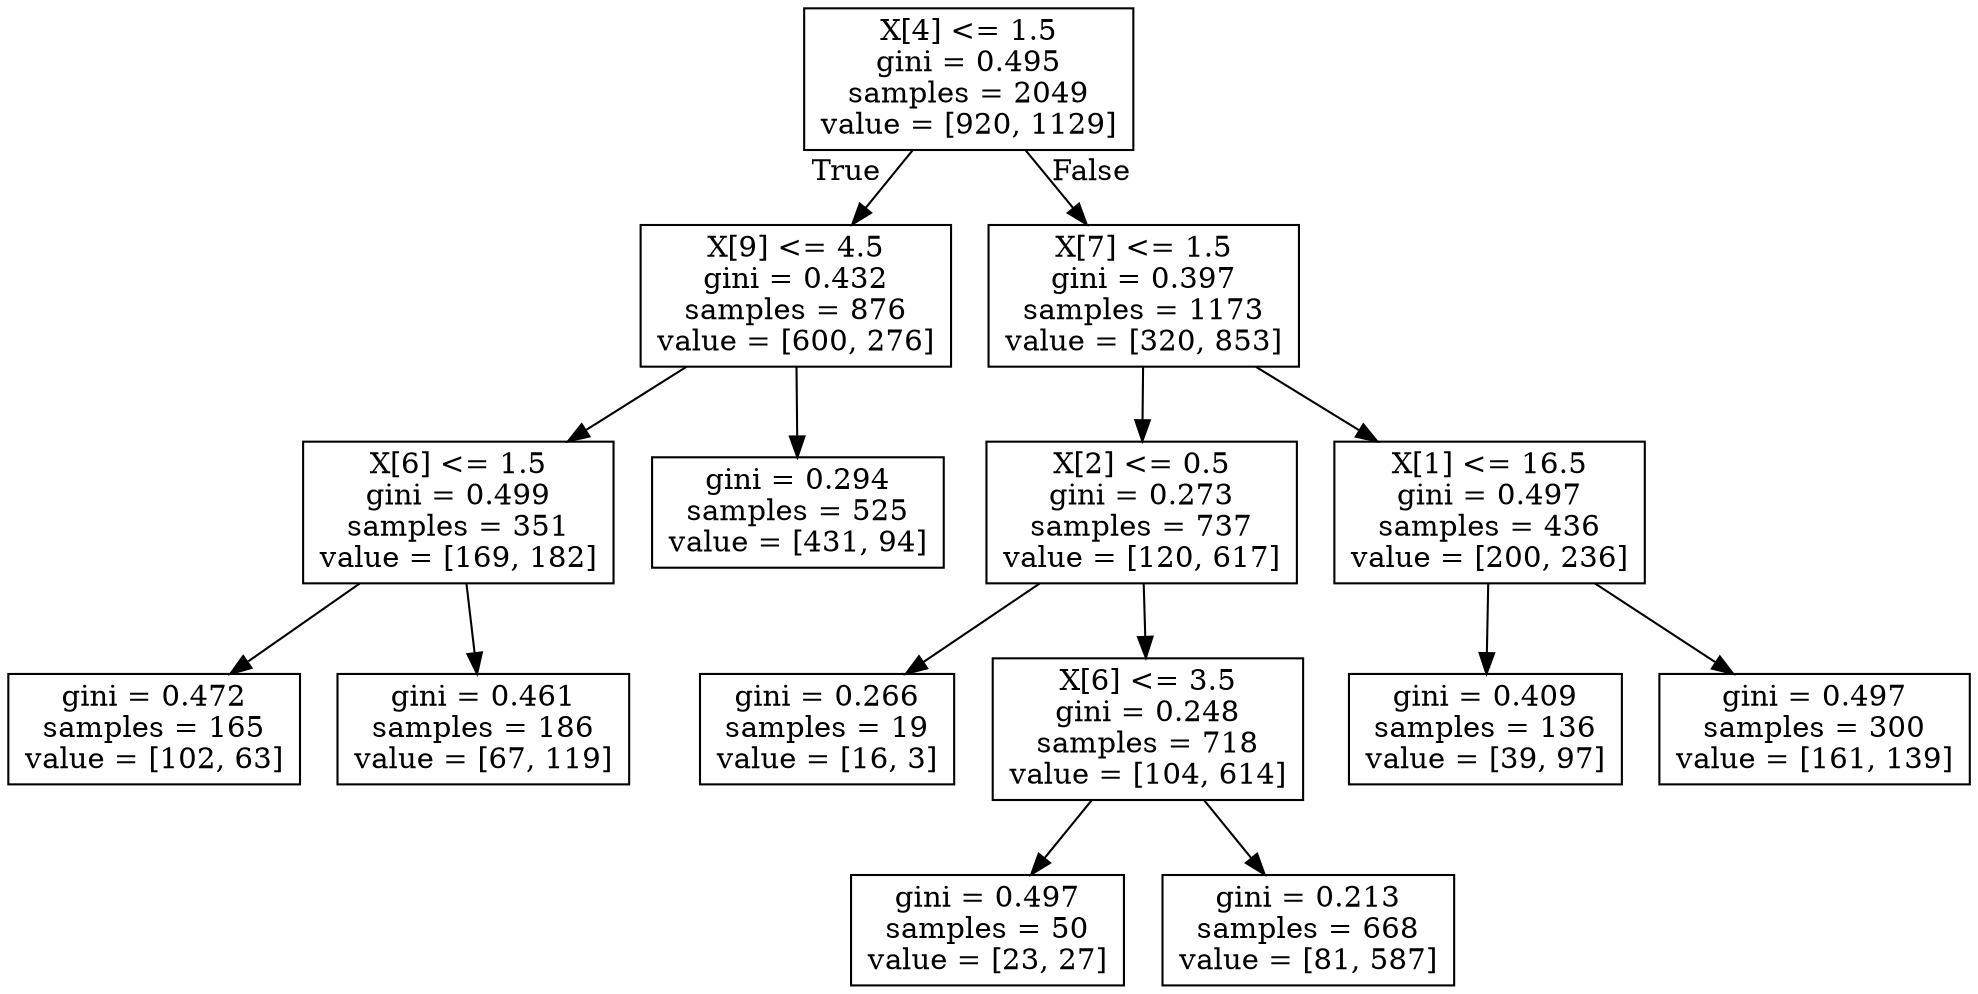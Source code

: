 digraph Tree {
node [shape=box] ;
0 [label="X[4] <= 1.5\ngini = 0.495\nsamples = 2049\nvalue = [920, 1129]"] ;
1 [label="X[9] <= 4.5\ngini = 0.432\nsamples = 876\nvalue = [600, 276]"] ;
0 -> 1 [labeldistance=2.5, labelangle=45, headlabel="True"] ;
3 [label="X[6] <= 1.5\ngini = 0.499\nsamples = 351\nvalue = [169, 182]"] ;
1 -> 3 ;
11 [label="gini = 0.472\nsamples = 165\nvalue = [102, 63]"] ;
3 -> 11 ;
12 [label="gini = 0.461\nsamples = 186\nvalue = [67, 119]"] ;
3 -> 12 ;
4 [label="gini = 0.294\nsamples = 525\nvalue = [431, 94]"] ;
1 -> 4 ;
2 [label="X[7] <= 1.5\ngini = 0.397\nsamples = 1173\nvalue = [320, 853]"] ;
0 -> 2 [labeldistance=2.5, labelangle=-45, headlabel="False"] ;
5 [label="X[2] <= 0.5\ngini = 0.273\nsamples = 737\nvalue = [120, 617]"] ;
2 -> 5 ;
7 [label="gini = 0.266\nsamples = 19\nvalue = [16, 3]"] ;
5 -> 7 ;
8 [label="X[6] <= 3.5\ngini = 0.248\nsamples = 718\nvalue = [104, 614]"] ;
5 -> 8 ;
13 [label="gini = 0.497\nsamples = 50\nvalue = [23, 27]"] ;
8 -> 13 ;
14 [label="gini = 0.213\nsamples = 668\nvalue = [81, 587]"] ;
8 -> 14 ;
6 [label="X[1] <= 16.5\ngini = 0.497\nsamples = 436\nvalue = [200, 236]"] ;
2 -> 6 ;
9 [label="gini = 0.409\nsamples = 136\nvalue = [39, 97]"] ;
6 -> 9 ;
10 [label="gini = 0.497\nsamples = 300\nvalue = [161, 139]"] ;
6 -> 10 ;
}